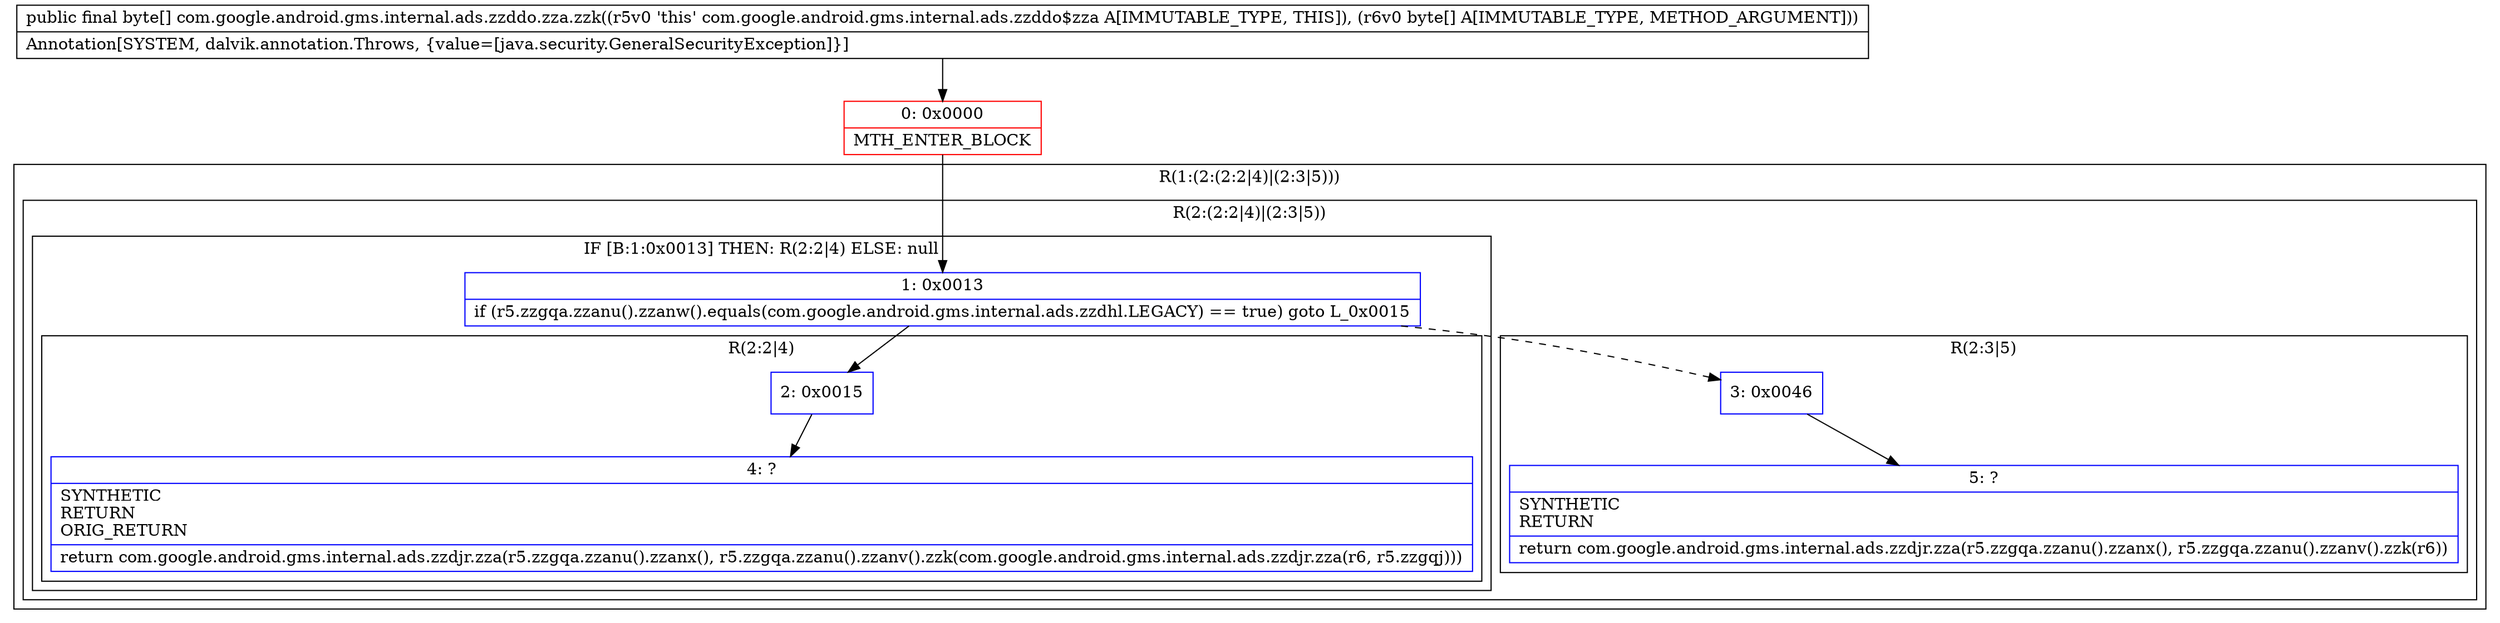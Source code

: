 digraph "CFG forcom.google.android.gms.internal.ads.zzddo.zza.zzk([B)[B" {
subgraph cluster_Region_2069056179 {
label = "R(1:(2:(2:2|4)|(2:3|5)))";
node [shape=record,color=blue];
subgraph cluster_Region_880162318 {
label = "R(2:(2:2|4)|(2:3|5))";
node [shape=record,color=blue];
subgraph cluster_IfRegion_2031298145 {
label = "IF [B:1:0x0013] THEN: R(2:2|4) ELSE: null";
node [shape=record,color=blue];
Node_1 [shape=record,label="{1\:\ 0x0013|if (r5.zzgqa.zzanu().zzanw().equals(com.google.android.gms.internal.ads.zzdhl.LEGACY) == true) goto L_0x0015\l}"];
subgraph cluster_Region_1223007313 {
label = "R(2:2|4)";
node [shape=record,color=blue];
Node_2 [shape=record,label="{2\:\ 0x0015}"];
Node_4 [shape=record,label="{4\:\ ?|SYNTHETIC\lRETURN\lORIG_RETURN\l|return com.google.android.gms.internal.ads.zzdjr.zza(r5.zzgqa.zzanu().zzanx(), r5.zzgqa.zzanu().zzanv().zzk(com.google.android.gms.internal.ads.zzdjr.zza(r6, r5.zzgqj)))\l}"];
}
}
subgraph cluster_Region_688013612 {
label = "R(2:3|5)";
node [shape=record,color=blue];
Node_3 [shape=record,label="{3\:\ 0x0046}"];
Node_5 [shape=record,label="{5\:\ ?|SYNTHETIC\lRETURN\l|return com.google.android.gms.internal.ads.zzdjr.zza(r5.zzgqa.zzanu().zzanx(), r5.zzgqa.zzanu().zzanv().zzk(r6))\l}"];
}
}
}
Node_0 [shape=record,color=red,label="{0\:\ 0x0000|MTH_ENTER_BLOCK\l}"];
MethodNode[shape=record,label="{public final byte[] com.google.android.gms.internal.ads.zzddo.zza.zzk((r5v0 'this' com.google.android.gms.internal.ads.zzddo$zza A[IMMUTABLE_TYPE, THIS]), (r6v0 byte[] A[IMMUTABLE_TYPE, METHOD_ARGUMENT]))  | Annotation[SYSTEM, dalvik.annotation.Throws, \{value=[java.security.GeneralSecurityException]\}]\l}"];
MethodNode -> Node_0;
Node_1 -> Node_2;
Node_1 -> Node_3[style=dashed];
Node_2 -> Node_4;
Node_3 -> Node_5;
Node_0 -> Node_1;
}


